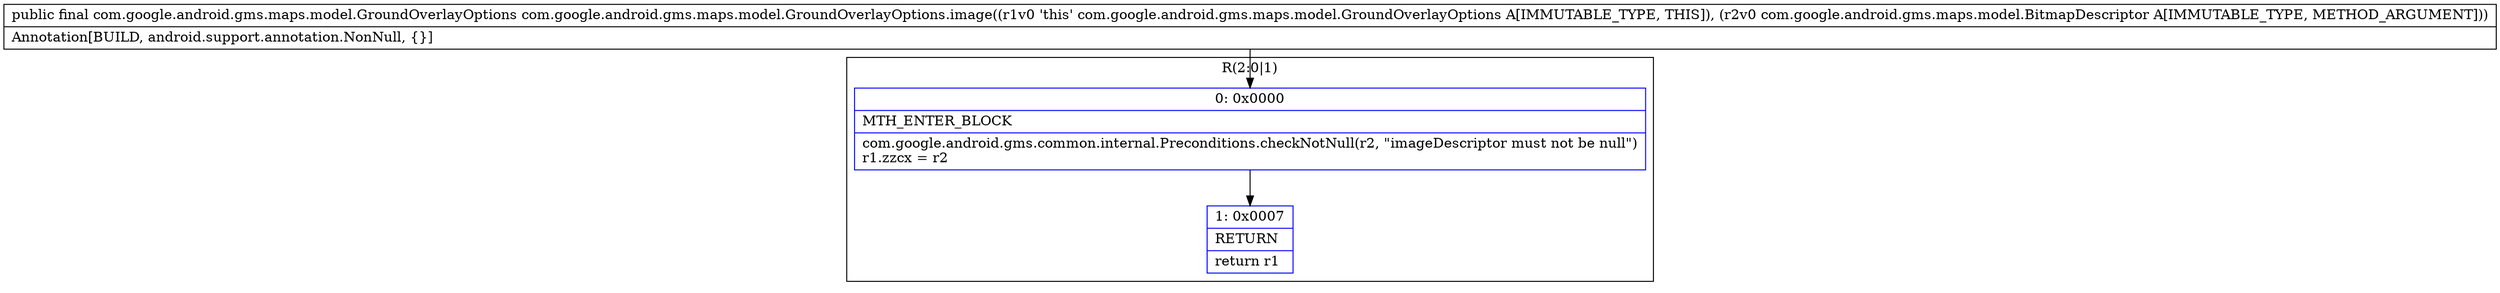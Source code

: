 digraph "CFG forcom.google.android.gms.maps.model.GroundOverlayOptions.image(Lcom\/google\/android\/gms\/maps\/model\/BitmapDescriptor;)Lcom\/google\/android\/gms\/maps\/model\/GroundOverlayOptions;" {
subgraph cluster_Region_1391523291 {
label = "R(2:0|1)";
node [shape=record,color=blue];
Node_0 [shape=record,label="{0\:\ 0x0000|MTH_ENTER_BLOCK\l|com.google.android.gms.common.internal.Preconditions.checkNotNull(r2, \"imageDescriptor must not be null\")\lr1.zzcx = r2\l}"];
Node_1 [shape=record,label="{1\:\ 0x0007|RETURN\l|return r1\l}"];
}
MethodNode[shape=record,label="{public final com.google.android.gms.maps.model.GroundOverlayOptions com.google.android.gms.maps.model.GroundOverlayOptions.image((r1v0 'this' com.google.android.gms.maps.model.GroundOverlayOptions A[IMMUTABLE_TYPE, THIS]), (r2v0 com.google.android.gms.maps.model.BitmapDescriptor A[IMMUTABLE_TYPE, METHOD_ARGUMENT]))  | Annotation[BUILD, android.support.annotation.NonNull, \{\}]\l}"];
MethodNode -> Node_0;
Node_0 -> Node_1;
}

